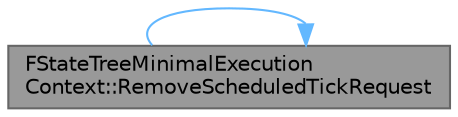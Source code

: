 digraph "FStateTreeMinimalExecutionContext::RemoveScheduledTickRequest"
{
 // INTERACTIVE_SVG=YES
 // LATEX_PDF_SIZE
  bgcolor="transparent";
  edge [fontname=Helvetica,fontsize=10,labelfontname=Helvetica,labelfontsize=10];
  node [fontname=Helvetica,fontsize=10,shape=box,height=0.2,width=0.4];
  rankdir="LR";
  Node1 [id="Node000001",label="FStateTreeMinimalExecution\lContext::RemoveScheduledTickRequest",height=0.2,width=0.4,color="gray40", fillcolor="grey60", style="filled", fontcolor="black",tooltip="Removes a scheduled tick request."];
  Node1 -> Node1 [id="edge1_Node000001_Node000001",color="steelblue1",style="solid",tooltip=" "];
}
